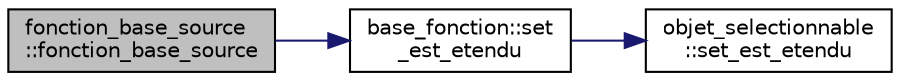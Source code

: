 digraph "fonction_base_source::fonction_base_source"
{
  edge [fontname="Helvetica",fontsize="10",labelfontname="Helvetica",labelfontsize="10"];
  node [fontname="Helvetica",fontsize="10",shape=record];
  rankdir="LR";
  Node0 [label="fonction_base_source\l::fonction_base_source",height=0.2,width=0.4,color="black", fillcolor="grey75", style="filled", fontcolor="black"];
  Node0 -> Node1 [color="midnightblue",fontsize="10",style="solid",fontname="Helvetica"];
  Node1 [label="base_fonction::set\l_est_etendu",height=0.2,width=0.4,color="black", fillcolor="white", style="filled",URL="$classbase__fonction.html#a9b3028a0f6132203dca22bf0977d39f7"];
  Node1 -> Node2 [color="midnightblue",fontsize="10",style="solid",fontname="Helvetica"];
  Node2 [label="objet_selectionnable\l::set_est_etendu",height=0.2,width=0.4,color="black", fillcolor="white", style="filled",URL="$classobjet__selectionnable.html#aafef1c588ce9d5f7956c321799986b9b"];
}
